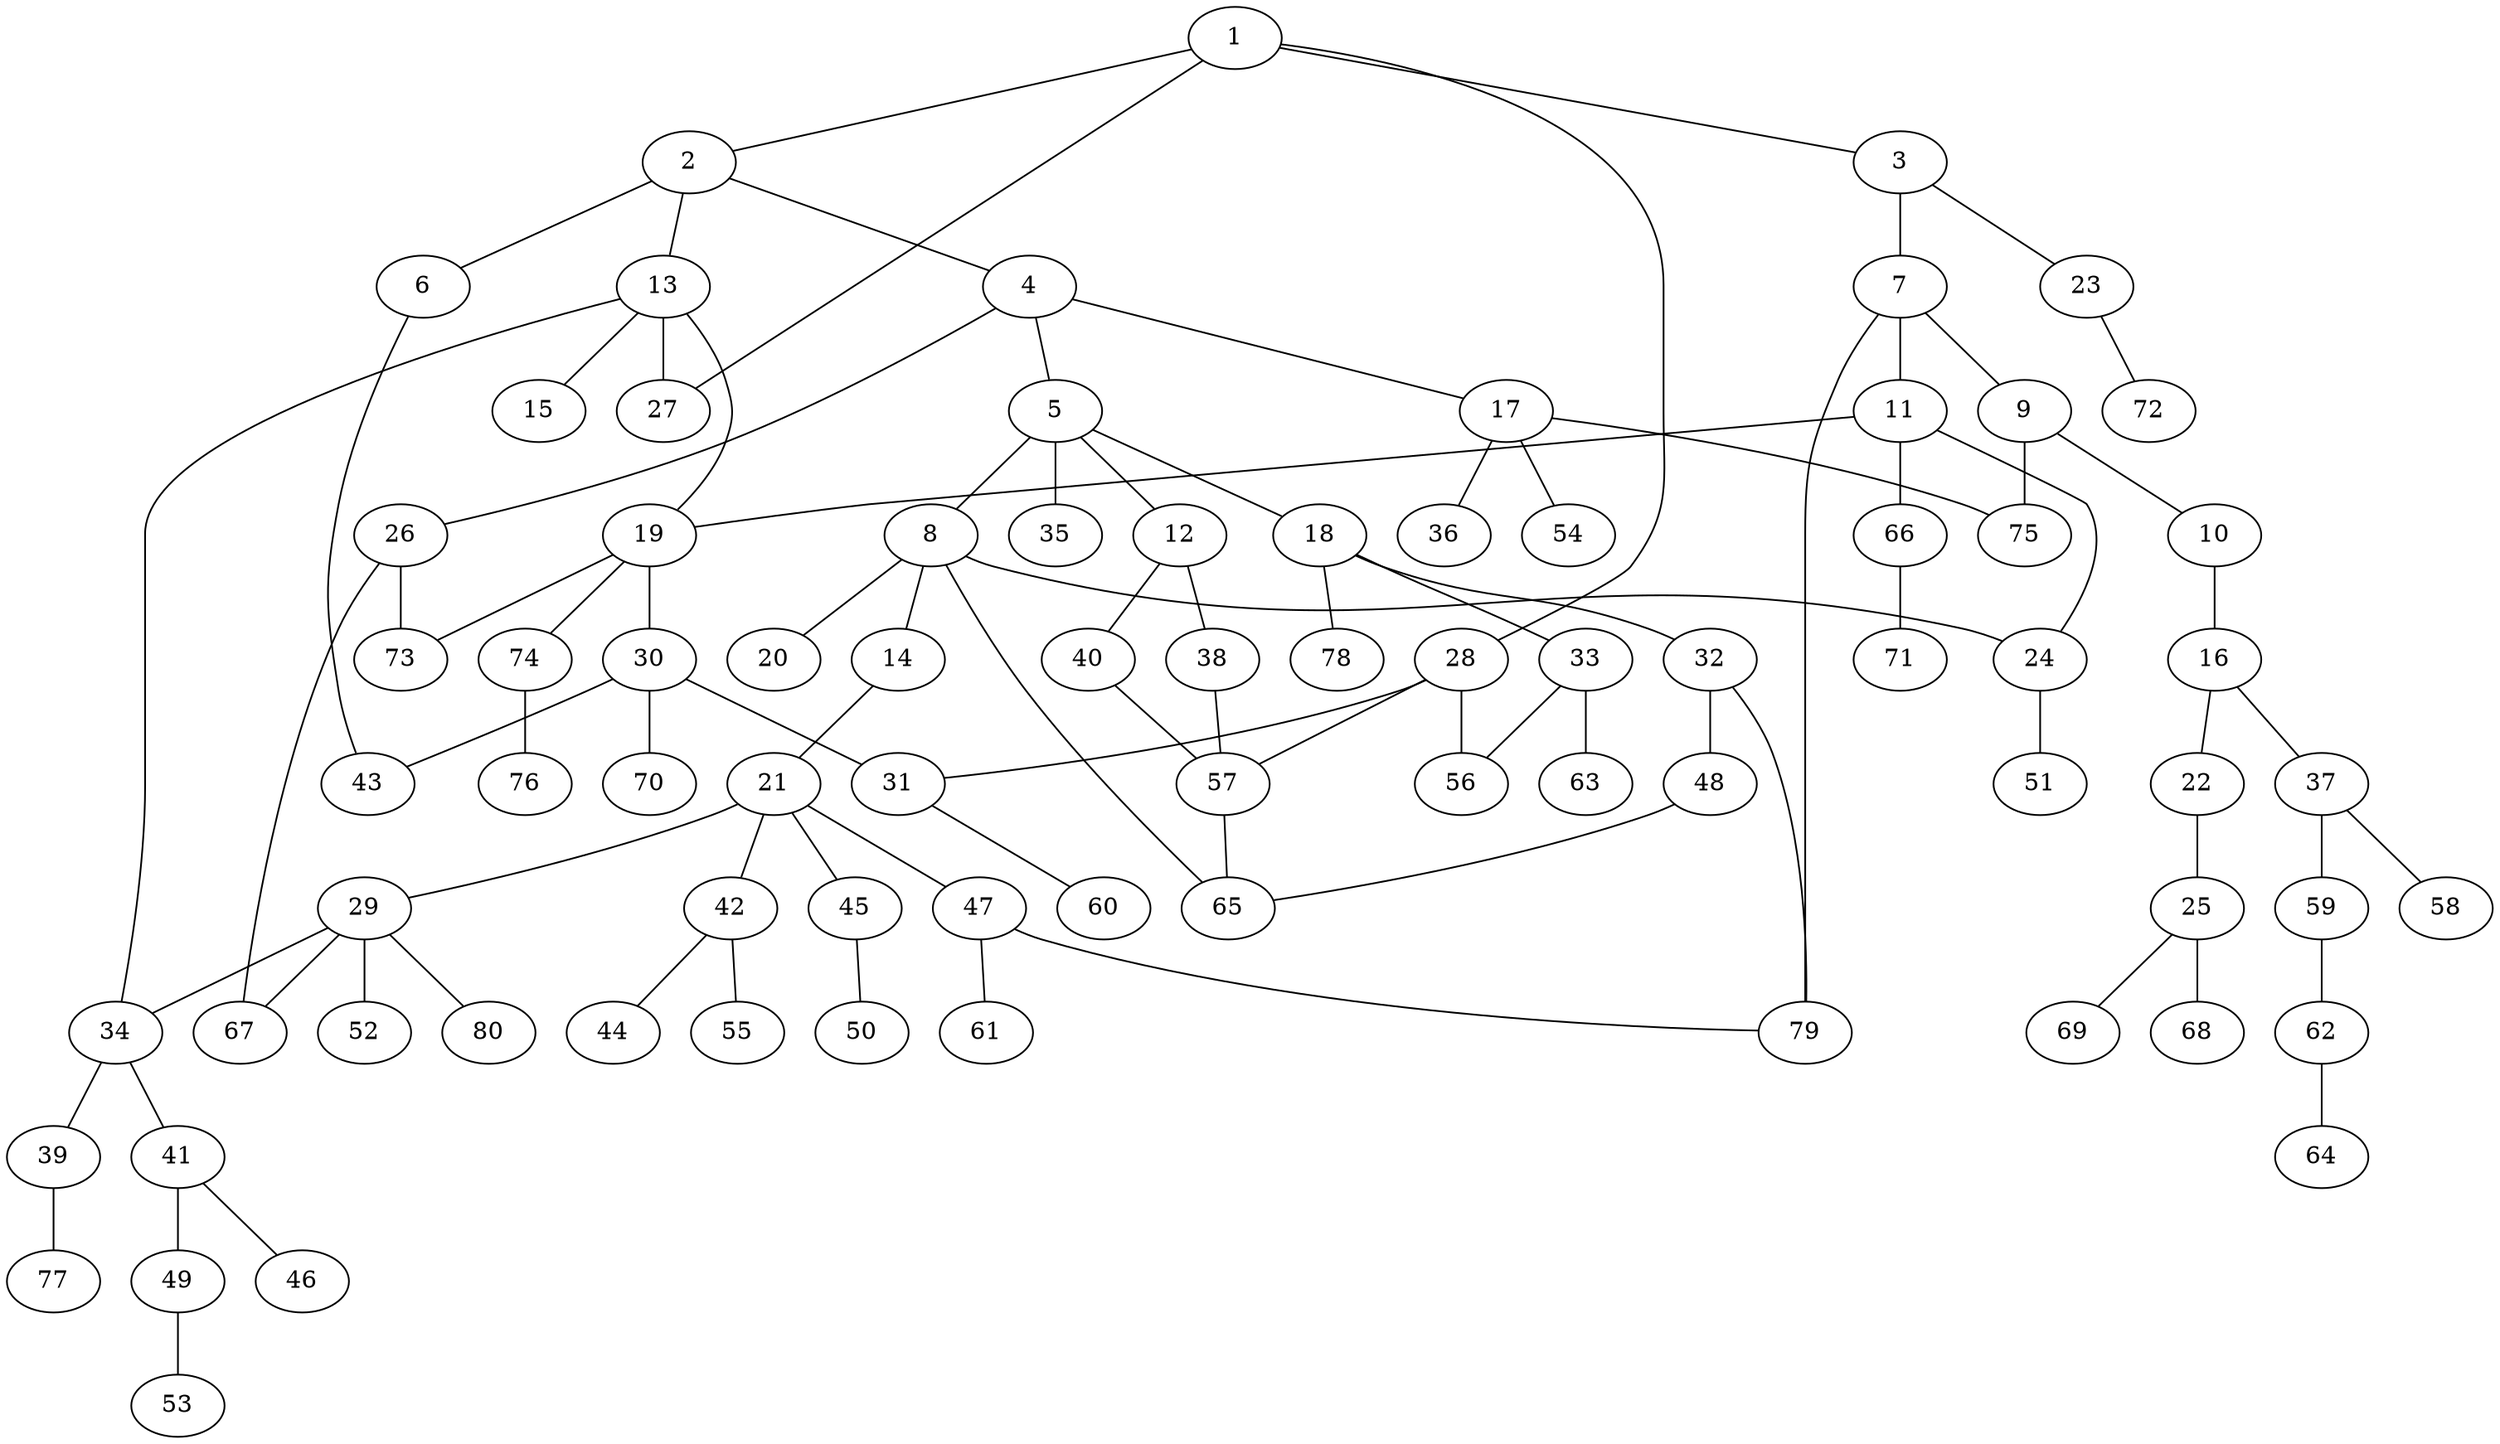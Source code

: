 graph graphname {1--2
1--3
1--27
1--28
2--4
2--6
2--13
3--7
3--23
4--5
4--17
4--26
5--8
5--12
5--18
5--35
6--43
7--9
7--11
7--79
8--14
8--20
8--24
8--65
9--10
9--75
10--16
11--19
11--24
11--66
12--38
12--40
13--15
13--19
13--27
13--34
14--21
16--22
16--37
17--36
17--54
17--75
18--32
18--33
18--78
19--30
19--73
19--74
21--29
21--42
21--45
21--47
22--25
23--72
24--51
25--68
25--69
26--67
26--73
28--31
28--56
28--57
29--34
29--52
29--67
29--80
30--31
30--43
30--70
31--60
32--48
32--79
33--56
33--63
34--39
34--41
37--58
37--59
38--57
39--77
40--57
41--46
41--49
42--44
42--55
45--50
47--61
47--79
48--65
49--53
57--65
59--62
62--64
66--71
74--76
}